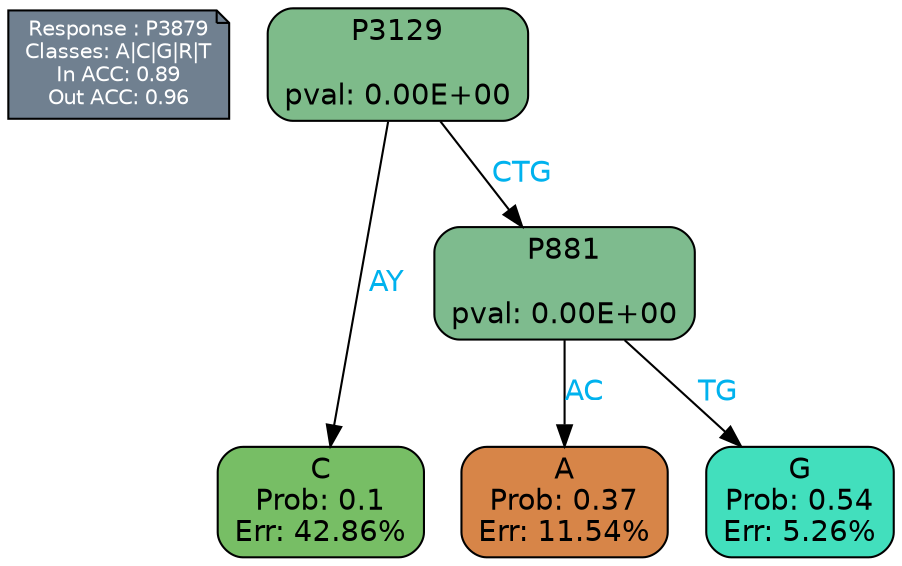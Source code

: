 digraph Tree {
node [shape=box, style="filled, rounded", color="black", fontname=helvetica] ;
graph [ranksep=equally, splines=polylines, bgcolor=transparent, dpi=600] ;
edge [fontname=helvetica] ;
LEGEND [label="Response : P3879
Classes: A|C|G|R|T
In ACC: 0.89
Out ACC: 0.96
",shape=note,align=left,style=filled,fillcolor="slategray",fontcolor="white",fontsize=10];1 [label="P3129

pval: 0.00E+00", fillcolor="#7ebb8a"] ;
2 [label="C
Prob: 0.1
Err: 42.86%", fillcolor="#77be65"] ;
3 [label="P881

pval: 0.00E+00", fillcolor="#7ebb8e"] ;
4 [label="A
Prob: 0.37
Err: 11.54%", fillcolor="#d78548"] ;
5 [label="G
Prob: 0.54
Err: 5.26%", fillcolor="#42dfbd"] ;
1 -> 2 [label="AY",fontcolor=deepskyblue2] ;
1 -> 3 [label="CTG",fontcolor=deepskyblue2] ;
3 -> 4 [label="AC",fontcolor=deepskyblue2] ;
3 -> 5 [label="TG",fontcolor=deepskyblue2] ;
{rank = same; 2;4;5;}{rank = same; LEGEND;1;}}